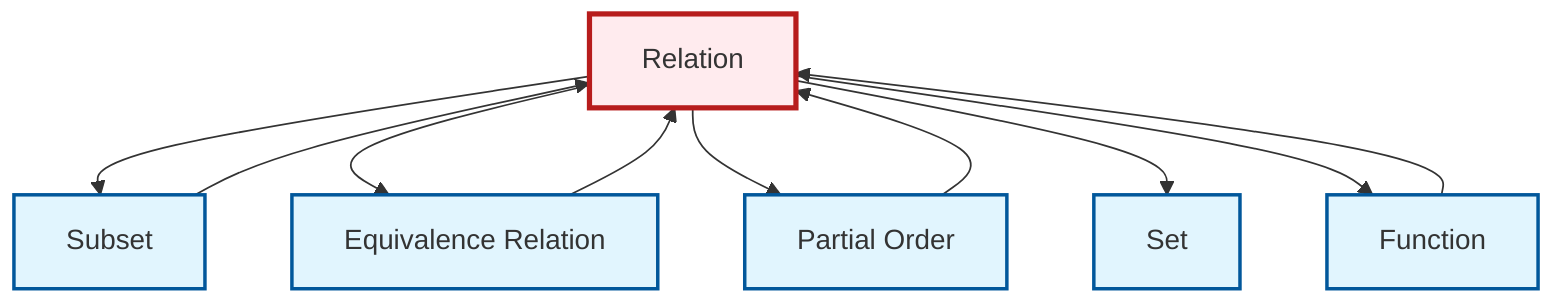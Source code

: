 graph TD
    classDef definition fill:#e1f5fe,stroke:#01579b,stroke-width:2px
    classDef theorem fill:#f3e5f5,stroke:#4a148c,stroke-width:2px
    classDef axiom fill:#fff3e0,stroke:#e65100,stroke-width:2px
    classDef example fill:#e8f5e9,stroke:#1b5e20,stroke-width:2px
    classDef current fill:#ffebee,stroke:#b71c1c,stroke-width:3px
    def-relation["Relation"]:::definition
    def-equivalence-relation["Equivalence Relation"]:::definition
    def-subset["Subset"]:::definition
    def-partial-order["Partial Order"]:::definition
    def-set["Set"]:::definition
    def-function["Function"]:::definition
    def-subset --> def-relation
    def-relation --> def-subset
    def-relation --> def-equivalence-relation
    def-relation --> def-partial-order
    def-relation --> def-set
    def-relation --> def-function
    def-function --> def-relation
    def-partial-order --> def-relation
    def-equivalence-relation --> def-relation
    class def-relation current